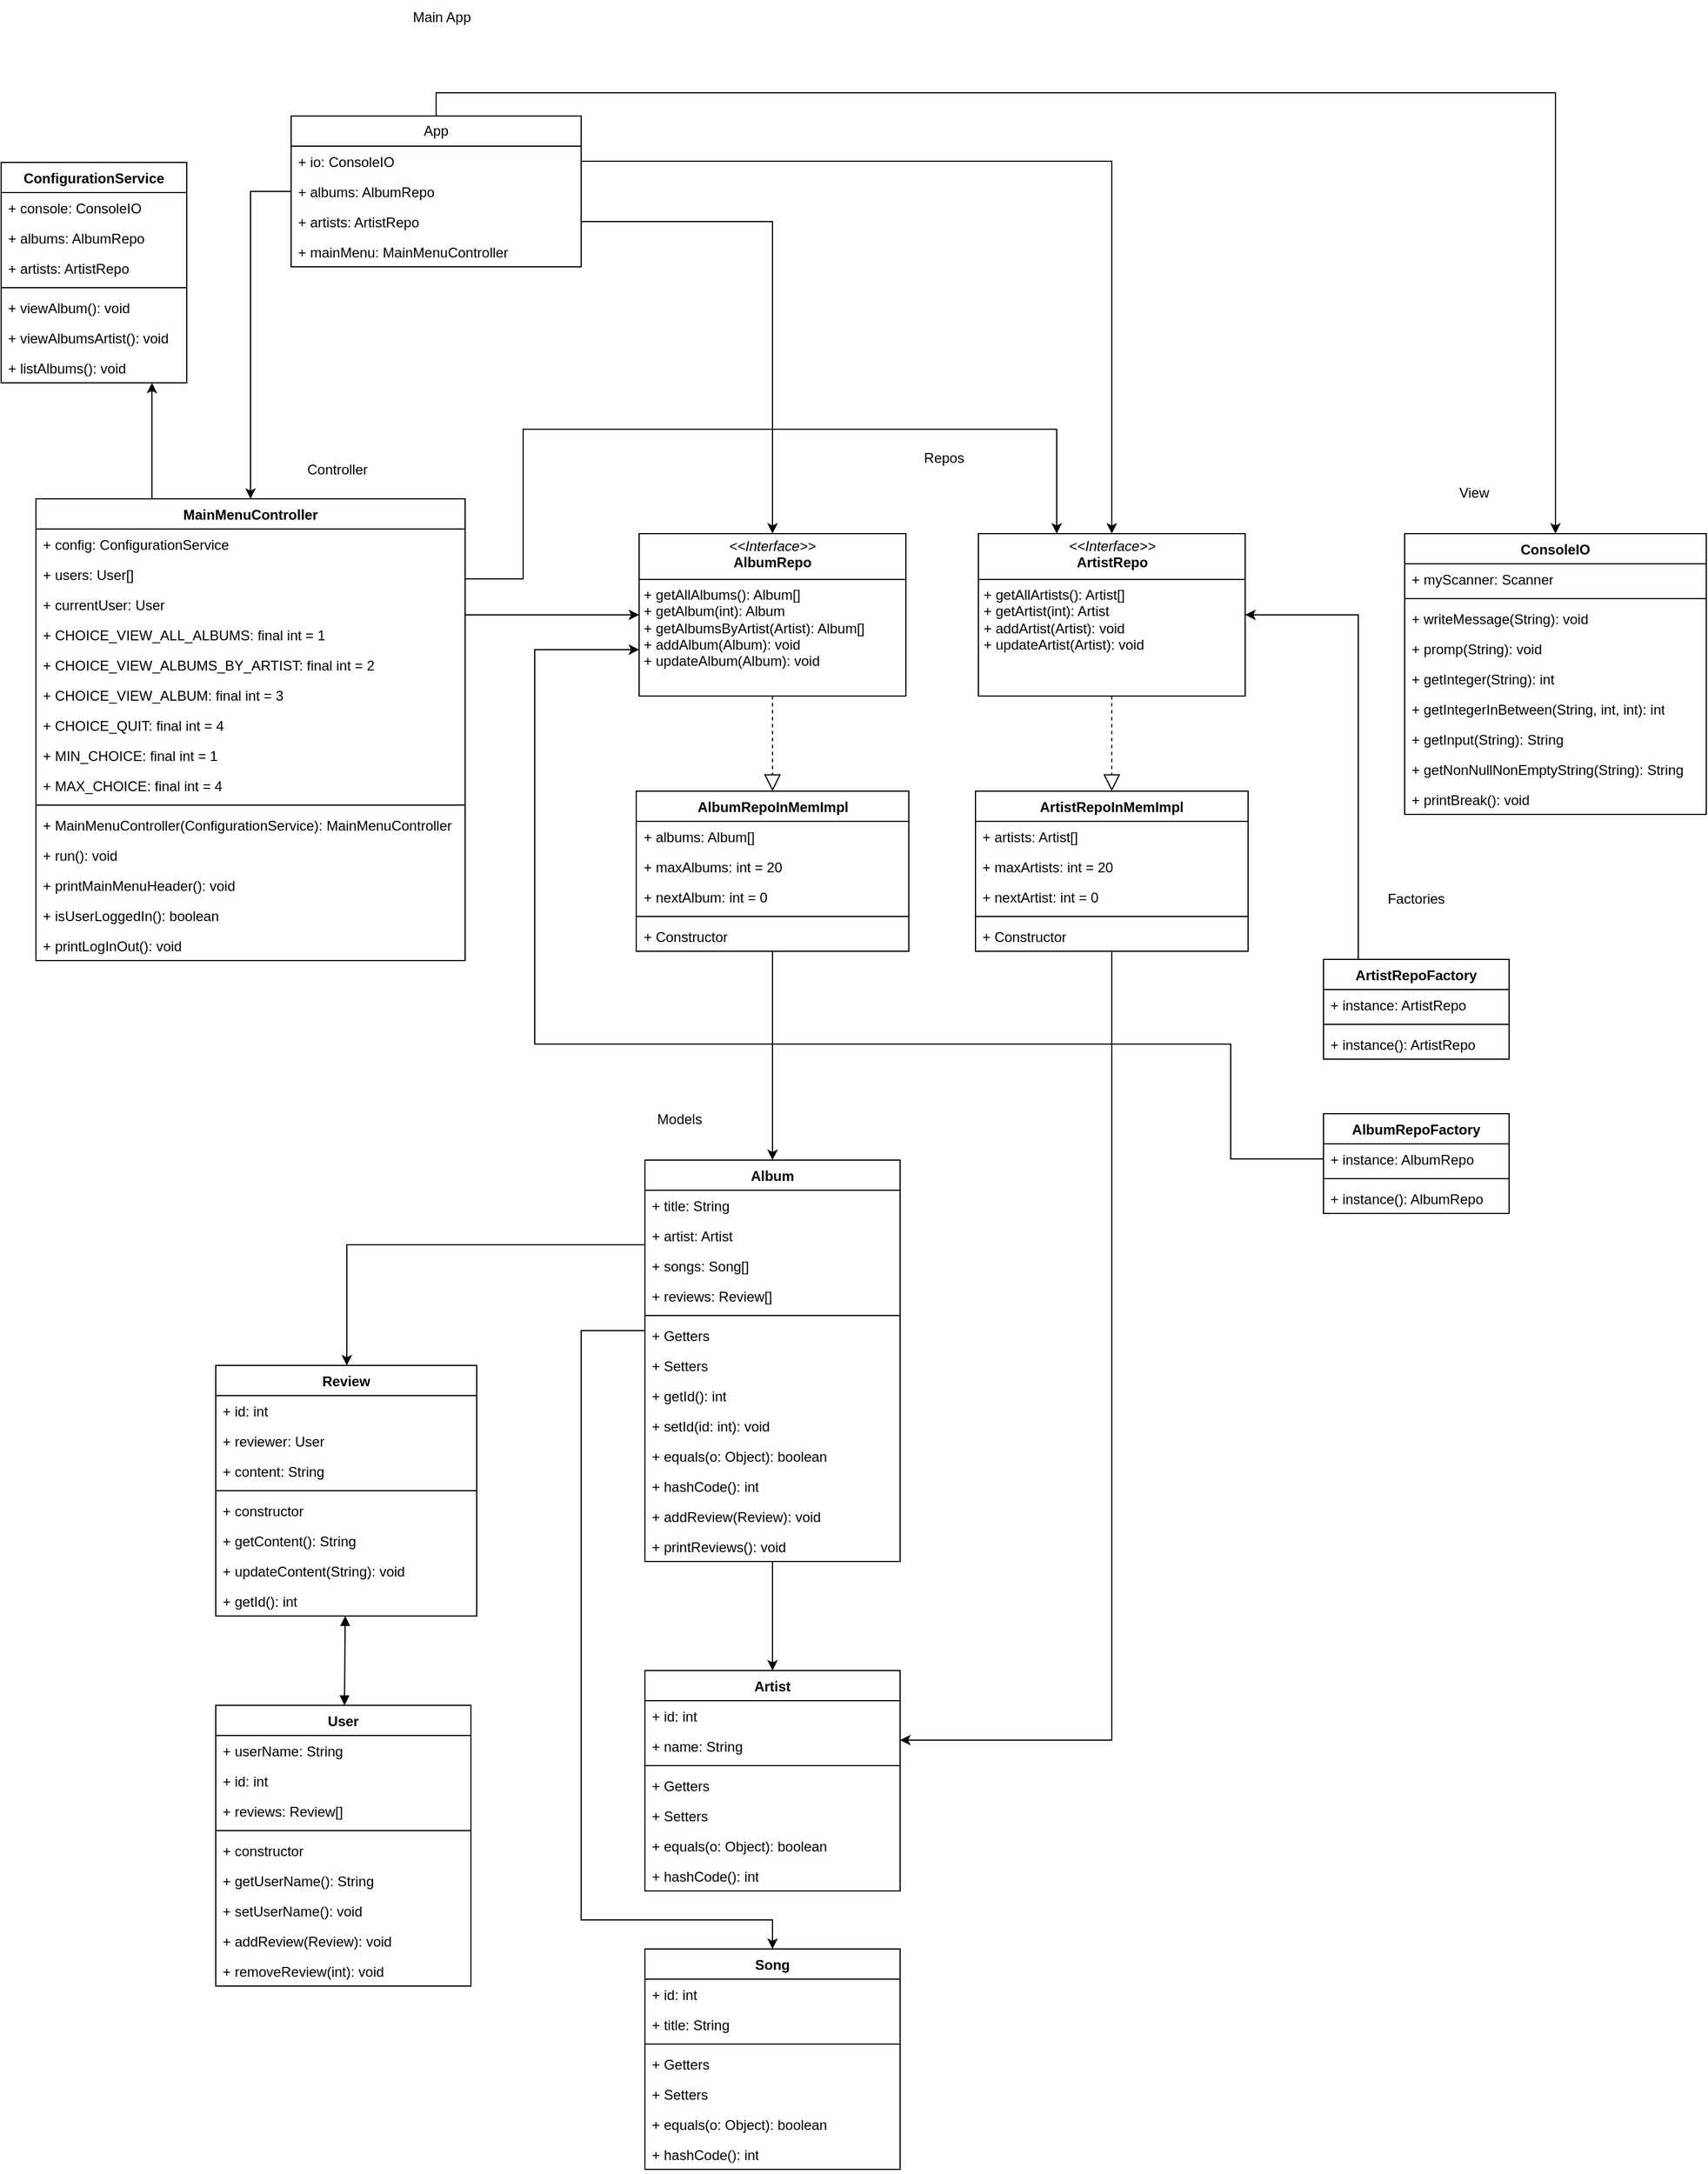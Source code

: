<mxfile version="28.1.2">
  <diagram name="Page-1" id="iosulZZ-ywHt7Q1ze-jP">
    <mxGraphModel dx="4051" dy="3369" grid="1" gridSize="10" guides="1" tooltips="1" connect="1" arrows="1" fold="1" page="1" pageScale="1" pageWidth="850" pageHeight="1100" math="0" shadow="0">
      <root>
        <mxCell id="0" />
        <mxCell id="1" parent="0" />
        <mxCell id="SqmiEVY-aDLF62jE_IPi-8" value="App" style="swimlane;fontStyle=0;childLayout=stackLayout;horizontal=1;startSize=26;fillColor=none;horizontalStack=0;resizeParent=1;resizeParentMax=0;resizeLast=0;collapsible=1;marginBottom=0;whiteSpace=wrap;html=1;" vertex="1" parent="1">
          <mxGeometry x="280" y="-890" width="250" height="130" as="geometry" />
        </mxCell>
        <mxCell id="SqmiEVY-aDLF62jE_IPi-2" value="+ io: ConsoleIO" style="text;strokeColor=none;fillColor=none;align=left;verticalAlign=top;spacingLeft=4;spacingRight=4;overflow=hidden;rotatable=0;points=[[0,0.5],[1,0.5]];portConstraint=eastwest;whiteSpace=wrap;html=1;" vertex="1" parent="SqmiEVY-aDLF62jE_IPi-8">
          <mxGeometry y="26" width="250" height="26" as="geometry" />
        </mxCell>
        <mxCell id="SqmiEVY-aDLF62jE_IPi-6" value="+ albums: AlbumRepo" style="text;strokeColor=none;fillColor=none;align=left;verticalAlign=top;spacingLeft=4;spacingRight=4;overflow=hidden;rotatable=0;points=[[0,0.5],[1,0.5]];portConstraint=eastwest;whiteSpace=wrap;html=1;" vertex="1" parent="SqmiEVY-aDLF62jE_IPi-8">
          <mxGeometry y="52" width="250" height="26" as="geometry" />
        </mxCell>
        <mxCell id="SqmiEVY-aDLF62jE_IPi-5" value="+ artists: ArtistRepo" style="text;strokeColor=none;fillColor=none;align=left;verticalAlign=top;spacingLeft=4;spacingRight=4;overflow=hidden;rotatable=0;points=[[0,0.5],[1,0.5]];portConstraint=eastwest;whiteSpace=wrap;html=1;" vertex="1" parent="SqmiEVY-aDLF62jE_IPi-8">
          <mxGeometry y="78" width="250" height="26" as="geometry" />
        </mxCell>
        <mxCell id="SqmiEVY-aDLF62jE_IPi-7" value="+ mainMenu: MainMenuController" style="text;strokeColor=none;fillColor=none;align=left;verticalAlign=top;spacingLeft=4;spacingRight=4;overflow=hidden;rotatable=0;points=[[0,0.5],[1,0.5]];portConstraint=eastwest;whiteSpace=wrap;html=1;" vertex="1" parent="SqmiEVY-aDLF62jE_IPi-8">
          <mxGeometry y="104" width="250" height="26" as="geometry" />
        </mxCell>
        <mxCell id="SqmiEVY-aDLF62jE_IPi-12" value="MainMenuController" style="swimlane;fontStyle=1;align=center;verticalAlign=top;childLayout=stackLayout;horizontal=1;startSize=26;horizontalStack=0;resizeParent=1;resizeParentMax=0;resizeLast=0;collapsible=1;marginBottom=0;whiteSpace=wrap;html=1;" vertex="1" parent="1">
          <mxGeometry x="60" y="-560" width="370" height="398" as="geometry" />
        </mxCell>
        <mxCell id="SqmiEVY-aDLF62jE_IPi-13" value="+ config: ConfigurationService" style="text;strokeColor=none;fillColor=none;align=left;verticalAlign=top;spacingLeft=4;spacingRight=4;overflow=hidden;rotatable=0;points=[[0,0.5],[1,0.5]];portConstraint=eastwest;whiteSpace=wrap;html=1;" vertex="1" parent="SqmiEVY-aDLF62jE_IPi-12">
          <mxGeometry y="26" width="370" height="26" as="geometry" />
        </mxCell>
        <mxCell id="SqmiEVY-aDLF62jE_IPi-158" value="+ users: User[]" style="text;strokeColor=none;fillColor=none;align=left;verticalAlign=top;spacingLeft=4;spacingRight=4;overflow=hidden;rotatable=0;points=[[0,0.5],[1,0.5]];portConstraint=eastwest;whiteSpace=wrap;html=1;" vertex="1" parent="SqmiEVY-aDLF62jE_IPi-12">
          <mxGeometry y="52" width="370" height="26" as="geometry" />
        </mxCell>
        <mxCell id="SqmiEVY-aDLF62jE_IPi-159" value="+ currentUser: User" style="text;strokeColor=none;fillColor=none;align=left;verticalAlign=top;spacingLeft=4;spacingRight=4;overflow=hidden;rotatable=0;points=[[0,0.5],[1,0.5]];portConstraint=eastwest;whiteSpace=wrap;html=1;" vertex="1" parent="SqmiEVY-aDLF62jE_IPi-12">
          <mxGeometry y="78" width="370" height="26" as="geometry" />
        </mxCell>
        <mxCell id="SqmiEVY-aDLF62jE_IPi-23" value="+ CHOICE_VIEW_ALL_ALBUMS: final int = 1" style="text;strokeColor=none;fillColor=none;align=left;verticalAlign=top;spacingLeft=4;spacingRight=4;overflow=hidden;rotatable=0;points=[[0,0.5],[1,0.5]];portConstraint=eastwest;whiteSpace=wrap;html=1;" vertex="1" parent="SqmiEVY-aDLF62jE_IPi-12">
          <mxGeometry y="104" width="370" height="26" as="geometry" />
        </mxCell>
        <mxCell id="SqmiEVY-aDLF62jE_IPi-19" value="+ CHOICE_VIEW_ALBUMS_BY_ARTIST: final int = 2" style="text;strokeColor=none;fillColor=none;align=left;verticalAlign=top;spacingLeft=4;spacingRight=4;overflow=hidden;rotatable=0;points=[[0,0.5],[1,0.5]];portConstraint=eastwest;whiteSpace=wrap;html=1;" vertex="1" parent="SqmiEVY-aDLF62jE_IPi-12">
          <mxGeometry y="130" width="370" height="26" as="geometry" />
        </mxCell>
        <mxCell id="SqmiEVY-aDLF62jE_IPi-18" value="+ CHOICE_VIEW_ALBUM: final int = 3" style="text;strokeColor=none;fillColor=none;align=left;verticalAlign=top;spacingLeft=4;spacingRight=4;overflow=hidden;rotatable=0;points=[[0,0.5],[1,0.5]];portConstraint=eastwest;whiteSpace=wrap;html=1;" vertex="1" parent="SqmiEVY-aDLF62jE_IPi-12">
          <mxGeometry y="156" width="370" height="26" as="geometry" />
        </mxCell>
        <mxCell id="SqmiEVY-aDLF62jE_IPi-20" value="+ CHOICE_QUIT: final int = 4" style="text;strokeColor=none;fillColor=none;align=left;verticalAlign=top;spacingLeft=4;spacingRight=4;overflow=hidden;rotatable=0;points=[[0,0.5],[1,0.5]];portConstraint=eastwest;whiteSpace=wrap;html=1;" vertex="1" parent="SqmiEVY-aDLF62jE_IPi-12">
          <mxGeometry y="182" width="370" height="26" as="geometry" />
        </mxCell>
        <mxCell id="SqmiEVY-aDLF62jE_IPi-21" value="+ MIN_CHOICE: final int = 1" style="text;strokeColor=none;fillColor=none;align=left;verticalAlign=top;spacingLeft=4;spacingRight=4;overflow=hidden;rotatable=0;points=[[0,0.5],[1,0.5]];portConstraint=eastwest;whiteSpace=wrap;html=1;" vertex="1" parent="SqmiEVY-aDLF62jE_IPi-12">
          <mxGeometry y="208" width="370" height="26" as="geometry" />
        </mxCell>
        <mxCell id="SqmiEVY-aDLF62jE_IPi-22" value="+ MAX_CHOICE: final int = 4" style="text;strokeColor=none;fillColor=none;align=left;verticalAlign=top;spacingLeft=4;spacingRight=4;overflow=hidden;rotatable=0;points=[[0,0.5],[1,0.5]];portConstraint=eastwest;whiteSpace=wrap;html=1;" vertex="1" parent="SqmiEVY-aDLF62jE_IPi-12">
          <mxGeometry y="234" width="370" height="26" as="geometry" />
        </mxCell>
        <mxCell id="SqmiEVY-aDLF62jE_IPi-14" value="" style="line;strokeWidth=1;fillColor=none;align=left;verticalAlign=middle;spacingTop=-1;spacingLeft=3;spacingRight=3;rotatable=0;labelPosition=right;points=[];portConstraint=eastwest;strokeColor=inherit;" vertex="1" parent="SqmiEVY-aDLF62jE_IPi-12">
          <mxGeometry y="260" width="370" height="8" as="geometry" />
        </mxCell>
        <mxCell id="SqmiEVY-aDLF62jE_IPi-15" value="+ MainMenuController(ConfigurationService): MainMenuController" style="text;strokeColor=none;fillColor=none;align=left;verticalAlign=top;spacingLeft=4;spacingRight=4;overflow=hidden;rotatable=0;points=[[0,0.5],[1,0.5]];portConstraint=eastwest;whiteSpace=wrap;html=1;" vertex="1" parent="SqmiEVY-aDLF62jE_IPi-12">
          <mxGeometry y="268" width="370" height="26" as="geometry" />
        </mxCell>
        <mxCell id="SqmiEVY-aDLF62jE_IPi-26" value="+ run(): void" style="text;strokeColor=none;fillColor=none;align=left;verticalAlign=top;spacingLeft=4;spacingRight=4;overflow=hidden;rotatable=0;points=[[0,0.5],[1,0.5]];portConstraint=eastwest;whiteSpace=wrap;html=1;" vertex="1" parent="SqmiEVY-aDLF62jE_IPi-12">
          <mxGeometry y="294" width="370" height="26" as="geometry" />
        </mxCell>
        <mxCell id="SqmiEVY-aDLF62jE_IPi-31" value="+ printMainMenuHeader(): void" style="text;strokeColor=none;fillColor=none;align=left;verticalAlign=top;spacingLeft=4;spacingRight=4;overflow=hidden;rotatable=0;points=[[0,0.5],[1,0.5]];portConstraint=eastwest;whiteSpace=wrap;html=1;" vertex="1" parent="SqmiEVY-aDLF62jE_IPi-12">
          <mxGeometry y="320" width="370" height="26" as="geometry" />
        </mxCell>
        <mxCell id="SqmiEVY-aDLF62jE_IPi-160" value="+ isUserLoggedIn(): boolean" style="text;strokeColor=none;fillColor=none;align=left;verticalAlign=top;spacingLeft=4;spacingRight=4;overflow=hidden;rotatable=0;points=[[0,0.5],[1,0.5]];portConstraint=eastwest;whiteSpace=wrap;html=1;" vertex="1" parent="SqmiEVY-aDLF62jE_IPi-12">
          <mxGeometry y="346" width="370" height="26" as="geometry" />
        </mxCell>
        <mxCell id="SqmiEVY-aDLF62jE_IPi-161" value="+ printLogInOut(): void" style="text;strokeColor=none;fillColor=none;align=left;verticalAlign=top;spacingLeft=4;spacingRight=4;overflow=hidden;rotatable=0;points=[[0,0.5],[1,0.5]];portConstraint=eastwest;whiteSpace=wrap;html=1;" vertex="1" parent="SqmiEVY-aDLF62jE_IPi-12">
          <mxGeometry y="372" width="370" height="26" as="geometry" />
        </mxCell>
        <mxCell id="SqmiEVY-aDLF62jE_IPi-32" value="Main App" style="text;html=1;align=center;verticalAlign=middle;whiteSpace=wrap;rounded=0;" vertex="1" parent="1">
          <mxGeometry x="380" y="-990" width="60" height="30" as="geometry" />
        </mxCell>
        <mxCell id="SqmiEVY-aDLF62jE_IPi-33" value="Controller" style="text;html=1;align=center;verticalAlign=middle;whiteSpace=wrap;rounded=0;" vertex="1" parent="1">
          <mxGeometry x="290" y="-600" width="60" height="30" as="geometry" />
        </mxCell>
        <mxCell id="SqmiEVY-aDLF62jE_IPi-78" style="edgeStyle=orthogonalEdgeStyle;rounded=0;orthogonalLoop=1;jettySize=auto;html=1;" edge="1" parent="1" source="SqmiEVY-aDLF62jE_IPi-34" target="SqmiEVY-aDLF62jE_IPi-51">
          <mxGeometry relative="1" as="geometry" />
        </mxCell>
        <mxCell id="SqmiEVY-aDLF62jE_IPi-164" style="edgeStyle=orthogonalEdgeStyle;rounded=0;orthogonalLoop=1;jettySize=auto;html=1;exitX=0;exitY=0.25;exitDx=0;exitDy=0;" edge="1" parent="1" source="SqmiEVY-aDLF62jE_IPi-34" target="SqmiEVY-aDLF62jE_IPi-144">
          <mxGeometry relative="1" as="geometry">
            <Array as="points">
              <mxPoint x="328" y="83" />
            </Array>
          </mxGeometry>
        </mxCell>
        <mxCell id="SqmiEVY-aDLF62jE_IPi-165" style="edgeStyle=orthogonalEdgeStyle;rounded=0;orthogonalLoop=1;jettySize=auto;html=1;exitX=0;exitY=0.5;exitDx=0;exitDy=0;" edge="1" parent="1" source="SqmiEVY-aDLF62jE_IPi-34" target="SqmiEVY-aDLF62jE_IPi-66">
          <mxGeometry relative="1" as="geometry">
            <Array as="points">
              <mxPoint x="585" y="157" />
              <mxPoint x="530" y="157" />
              <mxPoint x="530" y="665" />
              <mxPoint x="695" y="665" />
            </Array>
          </mxGeometry>
        </mxCell>
        <mxCell id="SqmiEVY-aDLF62jE_IPi-34" value="Album" style="swimlane;fontStyle=1;align=center;verticalAlign=top;childLayout=stackLayout;horizontal=1;startSize=26;horizontalStack=0;resizeParent=1;resizeParentMax=0;resizeLast=0;collapsible=1;marginBottom=0;whiteSpace=wrap;html=1;" vertex="1" parent="1">
          <mxGeometry x="585" y="10" width="220" height="346" as="geometry" />
        </mxCell>
        <mxCell id="SqmiEVY-aDLF62jE_IPi-35" value="+ title: String" style="text;strokeColor=none;fillColor=none;align=left;verticalAlign=top;spacingLeft=4;spacingRight=4;overflow=hidden;rotatable=0;points=[[0,0.5],[1,0.5]];portConstraint=eastwest;whiteSpace=wrap;html=1;" vertex="1" parent="SqmiEVY-aDLF62jE_IPi-34">
          <mxGeometry y="26" width="220" height="26" as="geometry" />
        </mxCell>
        <mxCell id="SqmiEVY-aDLF62jE_IPi-38" value="+ artist: Artist" style="text;strokeColor=none;fillColor=none;align=left;verticalAlign=top;spacingLeft=4;spacingRight=4;overflow=hidden;rotatable=0;points=[[0,0.5],[1,0.5]];portConstraint=eastwest;whiteSpace=wrap;html=1;" vertex="1" parent="SqmiEVY-aDLF62jE_IPi-34">
          <mxGeometry y="52" width="220" height="26" as="geometry" />
        </mxCell>
        <mxCell id="SqmiEVY-aDLF62jE_IPi-39" value="+ songs: Song[]" style="text;strokeColor=none;fillColor=none;align=left;verticalAlign=top;spacingLeft=4;spacingRight=4;overflow=hidden;rotatable=0;points=[[0,0.5],[1,0.5]];portConstraint=eastwest;whiteSpace=wrap;html=1;" vertex="1" parent="SqmiEVY-aDLF62jE_IPi-34">
          <mxGeometry y="78" width="220" height="26" as="geometry" />
        </mxCell>
        <mxCell id="SqmiEVY-aDLF62jE_IPi-162" value="+ reviews: Review[]" style="text;strokeColor=none;fillColor=none;align=left;verticalAlign=top;spacingLeft=4;spacingRight=4;overflow=hidden;rotatable=0;points=[[0,0.5],[1,0.5]];portConstraint=eastwest;whiteSpace=wrap;html=1;" vertex="1" parent="SqmiEVY-aDLF62jE_IPi-34">
          <mxGeometry y="104" width="220" height="26" as="geometry" />
        </mxCell>
        <mxCell id="SqmiEVY-aDLF62jE_IPi-36" value="" style="line;strokeWidth=1;fillColor=none;align=left;verticalAlign=middle;spacingTop=-1;spacingLeft=3;spacingRight=3;rotatable=0;labelPosition=right;points=[];portConstraint=eastwest;strokeColor=inherit;" vertex="1" parent="SqmiEVY-aDLF62jE_IPi-34">
          <mxGeometry y="130" width="220" height="8" as="geometry" />
        </mxCell>
        <mxCell id="SqmiEVY-aDLF62jE_IPi-49" value="+ Getters" style="text;strokeColor=none;fillColor=none;align=left;verticalAlign=top;spacingLeft=4;spacingRight=4;overflow=hidden;rotatable=0;points=[[0,0.5],[1,0.5]];portConstraint=eastwest;whiteSpace=wrap;html=1;" vertex="1" parent="SqmiEVY-aDLF62jE_IPi-34">
          <mxGeometry y="138" width="220" height="26" as="geometry" />
        </mxCell>
        <mxCell id="SqmiEVY-aDLF62jE_IPi-50" value="+ Setters" style="text;strokeColor=none;fillColor=none;align=left;verticalAlign=top;spacingLeft=4;spacingRight=4;overflow=hidden;rotatable=0;points=[[0,0.5],[1,0.5]];portConstraint=eastwest;whiteSpace=wrap;html=1;" vertex="1" parent="SqmiEVY-aDLF62jE_IPi-34">
          <mxGeometry y="164" width="220" height="26" as="geometry" />
        </mxCell>
        <mxCell id="SqmiEVY-aDLF62jE_IPi-48" value="+ getId(): int" style="text;strokeColor=none;fillColor=none;align=left;verticalAlign=top;spacingLeft=4;spacingRight=4;overflow=hidden;rotatable=0;points=[[0,0.5],[1,0.5]];portConstraint=eastwest;whiteSpace=wrap;html=1;" vertex="1" parent="SqmiEVY-aDLF62jE_IPi-34">
          <mxGeometry y="190" width="220" height="26" as="geometry" />
        </mxCell>
        <mxCell id="SqmiEVY-aDLF62jE_IPi-45" value="+ setId(id: int): void" style="text;strokeColor=none;fillColor=none;align=left;verticalAlign=top;spacingLeft=4;spacingRight=4;overflow=hidden;rotatable=0;points=[[0,0.5],[1,0.5]];portConstraint=eastwest;whiteSpace=wrap;html=1;" vertex="1" parent="SqmiEVY-aDLF62jE_IPi-34">
          <mxGeometry y="216" width="220" height="26" as="geometry" />
        </mxCell>
        <mxCell id="SqmiEVY-aDLF62jE_IPi-47" value="+ equals(o: Object): boolean" style="text;strokeColor=none;fillColor=none;align=left;verticalAlign=top;spacingLeft=4;spacingRight=4;overflow=hidden;rotatable=0;points=[[0,0.5],[1,0.5]];portConstraint=eastwest;whiteSpace=wrap;html=1;" vertex="1" parent="SqmiEVY-aDLF62jE_IPi-34">
          <mxGeometry y="242" width="220" height="26" as="geometry" />
        </mxCell>
        <mxCell id="SqmiEVY-aDLF62jE_IPi-37" value="+ hashCode(): int" style="text;strokeColor=none;fillColor=none;align=left;verticalAlign=top;spacingLeft=4;spacingRight=4;overflow=hidden;rotatable=0;points=[[0,0.5],[1,0.5]];portConstraint=eastwest;whiteSpace=wrap;html=1;" vertex="1" parent="SqmiEVY-aDLF62jE_IPi-34">
          <mxGeometry y="268" width="220" height="26" as="geometry" />
        </mxCell>
        <mxCell id="SqmiEVY-aDLF62jE_IPi-166" value="+ addReview(Review): void" style="text;strokeColor=none;fillColor=none;align=left;verticalAlign=top;spacingLeft=4;spacingRight=4;overflow=hidden;rotatable=0;points=[[0,0.5],[1,0.5]];portConstraint=eastwest;whiteSpace=wrap;html=1;" vertex="1" parent="SqmiEVY-aDLF62jE_IPi-34">
          <mxGeometry y="294" width="220" height="26" as="geometry" />
        </mxCell>
        <mxCell id="SqmiEVY-aDLF62jE_IPi-168" value="+ printReviews(): void" style="text;strokeColor=none;fillColor=none;align=left;verticalAlign=top;spacingLeft=4;spacingRight=4;overflow=hidden;rotatable=0;points=[[0,0.5],[1,0.5]];portConstraint=eastwest;whiteSpace=wrap;html=1;" vertex="1" parent="SqmiEVY-aDLF62jE_IPi-34">
          <mxGeometry y="320" width="220" height="26" as="geometry" />
        </mxCell>
        <mxCell id="SqmiEVY-aDLF62jE_IPi-51" value="Artist" style="swimlane;fontStyle=1;align=center;verticalAlign=top;childLayout=stackLayout;horizontal=1;startSize=26;horizontalStack=0;resizeParent=1;resizeParentMax=0;resizeLast=0;collapsible=1;marginBottom=0;whiteSpace=wrap;html=1;" vertex="1" parent="1">
          <mxGeometry x="585" y="450" width="220" height="190" as="geometry" />
        </mxCell>
        <mxCell id="SqmiEVY-aDLF62jE_IPi-52" value="+ id: int" style="text;strokeColor=none;fillColor=none;align=left;verticalAlign=top;spacingLeft=4;spacingRight=4;overflow=hidden;rotatable=0;points=[[0,0.5],[1,0.5]];portConstraint=eastwest;whiteSpace=wrap;html=1;" vertex="1" parent="SqmiEVY-aDLF62jE_IPi-51">
          <mxGeometry y="26" width="220" height="26" as="geometry" />
        </mxCell>
        <mxCell id="SqmiEVY-aDLF62jE_IPi-53" value="+ name: String" style="text;strokeColor=none;fillColor=none;align=left;verticalAlign=top;spacingLeft=4;spacingRight=4;overflow=hidden;rotatable=0;points=[[0,0.5],[1,0.5]];portConstraint=eastwest;whiteSpace=wrap;html=1;" vertex="1" parent="SqmiEVY-aDLF62jE_IPi-51">
          <mxGeometry y="52" width="220" height="26" as="geometry" />
        </mxCell>
        <mxCell id="SqmiEVY-aDLF62jE_IPi-55" value="" style="line;strokeWidth=1;fillColor=none;align=left;verticalAlign=middle;spacingTop=-1;spacingLeft=3;spacingRight=3;rotatable=0;labelPosition=right;points=[];portConstraint=eastwest;strokeColor=inherit;" vertex="1" parent="SqmiEVY-aDLF62jE_IPi-51">
          <mxGeometry y="78" width="220" height="8" as="geometry" />
        </mxCell>
        <mxCell id="SqmiEVY-aDLF62jE_IPi-56" value="+ Getters" style="text;strokeColor=none;fillColor=none;align=left;verticalAlign=top;spacingLeft=4;spacingRight=4;overflow=hidden;rotatable=0;points=[[0,0.5],[1,0.5]];portConstraint=eastwest;whiteSpace=wrap;html=1;" vertex="1" parent="SqmiEVY-aDLF62jE_IPi-51">
          <mxGeometry y="86" width="220" height="26" as="geometry" />
        </mxCell>
        <mxCell id="SqmiEVY-aDLF62jE_IPi-57" value="+ Setters" style="text;strokeColor=none;fillColor=none;align=left;verticalAlign=top;spacingLeft=4;spacingRight=4;overflow=hidden;rotatable=0;points=[[0,0.5],[1,0.5]];portConstraint=eastwest;whiteSpace=wrap;html=1;" vertex="1" parent="SqmiEVY-aDLF62jE_IPi-51">
          <mxGeometry y="112" width="220" height="26" as="geometry" />
        </mxCell>
        <mxCell id="SqmiEVY-aDLF62jE_IPi-60" value="+ equals(o: Object): boolean" style="text;strokeColor=none;fillColor=none;align=left;verticalAlign=top;spacingLeft=4;spacingRight=4;overflow=hidden;rotatable=0;points=[[0,0.5],[1,0.5]];portConstraint=eastwest;whiteSpace=wrap;html=1;" vertex="1" parent="SqmiEVY-aDLF62jE_IPi-51">
          <mxGeometry y="138" width="220" height="26" as="geometry" />
        </mxCell>
        <mxCell id="SqmiEVY-aDLF62jE_IPi-61" value="+ hashCode(): int" style="text;strokeColor=none;fillColor=none;align=left;verticalAlign=top;spacingLeft=4;spacingRight=4;overflow=hidden;rotatable=0;points=[[0,0.5],[1,0.5]];portConstraint=eastwest;whiteSpace=wrap;html=1;" vertex="1" parent="SqmiEVY-aDLF62jE_IPi-51">
          <mxGeometry y="164" width="220" height="26" as="geometry" />
        </mxCell>
        <mxCell id="SqmiEVY-aDLF62jE_IPi-66" value="Song" style="swimlane;fontStyle=1;align=center;verticalAlign=top;childLayout=stackLayout;horizontal=1;startSize=26;horizontalStack=0;resizeParent=1;resizeParentMax=0;resizeLast=0;collapsible=1;marginBottom=0;whiteSpace=wrap;html=1;" vertex="1" parent="1">
          <mxGeometry x="585" y="690" width="220" height="190" as="geometry" />
        </mxCell>
        <mxCell id="SqmiEVY-aDLF62jE_IPi-67" value="+ id: int" style="text;strokeColor=none;fillColor=none;align=left;verticalAlign=top;spacingLeft=4;spacingRight=4;overflow=hidden;rotatable=0;points=[[0,0.5],[1,0.5]];portConstraint=eastwest;whiteSpace=wrap;html=1;" vertex="1" parent="SqmiEVY-aDLF62jE_IPi-66">
          <mxGeometry y="26" width="220" height="26" as="geometry" />
        </mxCell>
        <mxCell id="SqmiEVY-aDLF62jE_IPi-68" value="+ title: String" style="text;strokeColor=none;fillColor=none;align=left;verticalAlign=top;spacingLeft=4;spacingRight=4;overflow=hidden;rotatable=0;points=[[0,0.5],[1,0.5]];portConstraint=eastwest;whiteSpace=wrap;html=1;" vertex="1" parent="SqmiEVY-aDLF62jE_IPi-66">
          <mxGeometry y="52" width="220" height="26" as="geometry" />
        </mxCell>
        <mxCell id="SqmiEVY-aDLF62jE_IPi-69" value="" style="line;strokeWidth=1;fillColor=none;align=left;verticalAlign=middle;spacingTop=-1;spacingLeft=3;spacingRight=3;rotatable=0;labelPosition=right;points=[];portConstraint=eastwest;strokeColor=inherit;" vertex="1" parent="SqmiEVY-aDLF62jE_IPi-66">
          <mxGeometry y="78" width="220" height="8" as="geometry" />
        </mxCell>
        <mxCell id="SqmiEVY-aDLF62jE_IPi-70" value="+ Getters" style="text;strokeColor=none;fillColor=none;align=left;verticalAlign=top;spacingLeft=4;spacingRight=4;overflow=hidden;rotatable=0;points=[[0,0.5],[1,0.5]];portConstraint=eastwest;whiteSpace=wrap;html=1;" vertex="1" parent="SqmiEVY-aDLF62jE_IPi-66">
          <mxGeometry y="86" width="220" height="26" as="geometry" />
        </mxCell>
        <mxCell id="SqmiEVY-aDLF62jE_IPi-71" value="+ Setters" style="text;strokeColor=none;fillColor=none;align=left;verticalAlign=top;spacingLeft=4;spacingRight=4;overflow=hidden;rotatable=0;points=[[0,0.5],[1,0.5]];portConstraint=eastwest;whiteSpace=wrap;html=1;" vertex="1" parent="SqmiEVY-aDLF62jE_IPi-66">
          <mxGeometry y="112" width="220" height="26" as="geometry" />
        </mxCell>
        <mxCell id="SqmiEVY-aDLF62jE_IPi-72" value="+ equals(o: Object): boolean" style="text;strokeColor=none;fillColor=none;align=left;verticalAlign=top;spacingLeft=4;spacingRight=4;overflow=hidden;rotatable=0;points=[[0,0.5],[1,0.5]];portConstraint=eastwest;whiteSpace=wrap;html=1;" vertex="1" parent="SqmiEVY-aDLF62jE_IPi-66">
          <mxGeometry y="138" width="220" height="26" as="geometry" />
        </mxCell>
        <mxCell id="SqmiEVY-aDLF62jE_IPi-73" value="+ hashCode(): int" style="text;strokeColor=none;fillColor=none;align=left;verticalAlign=top;spacingLeft=4;spacingRight=4;overflow=hidden;rotatable=0;points=[[0,0.5],[1,0.5]];portConstraint=eastwest;whiteSpace=wrap;html=1;" vertex="1" parent="SqmiEVY-aDLF62jE_IPi-66">
          <mxGeometry y="164" width="220" height="26" as="geometry" />
        </mxCell>
        <mxCell id="SqmiEVY-aDLF62jE_IPi-74" value="Factories" style="text;html=1;align=center;verticalAlign=middle;whiteSpace=wrap;rounded=0;" vertex="1" parent="1">
          <mxGeometry x="1220" y="-230" width="60" height="30" as="geometry" />
        </mxCell>
        <mxCell id="SqmiEVY-aDLF62jE_IPi-81" value="AlbumRepoFactory" style="swimlane;fontStyle=1;align=center;verticalAlign=top;childLayout=stackLayout;horizontal=1;startSize=26;horizontalStack=0;resizeParent=1;resizeParentMax=0;resizeLast=0;collapsible=1;marginBottom=0;whiteSpace=wrap;html=1;" vertex="1" parent="1">
          <mxGeometry x="1170" y="-30" width="160" height="86" as="geometry" />
        </mxCell>
        <mxCell id="SqmiEVY-aDLF62jE_IPi-82" value="+ instance: AlbumRepo" style="text;strokeColor=none;fillColor=none;align=left;verticalAlign=top;spacingLeft=4;spacingRight=4;overflow=hidden;rotatable=0;points=[[0,0.5],[1,0.5]];portConstraint=eastwest;whiteSpace=wrap;html=1;" vertex="1" parent="SqmiEVY-aDLF62jE_IPi-81">
          <mxGeometry y="26" width="160" height="26" as="geometry" />
        </mxCell>
        <mxCell id="SqmiEVY-aDLF62jE_IPi-83" value="" style="line;strokeWidth=1;fillColor=none;align=left;verticalAlign=middle;spacingTop=-1;spacingLeft=3;spacingRight=3;rotatable=0;labelPosition=right;points=[];portConstraint=eastwest;strokeColor=inherit;" vertex="1" parent="SqmiEVY-aDLF62jE_IPi-81">
          <mxGeometry y="52" width="160" height="8" as="geometry" />
        </mxCell>
        <mxCell id="SqmiEVY-aDLF62jE_IPi-84" value="+ instance(): AlbumRepo" style="text;strokeColor=none;fillColor=none;align=left;verticalAlign=top;spacingLeft=4;spacingRight=4;overflow=hidden;rotatable=0;points=[[0,0.5],[1,0.5]];portConstraint=eastwest;whiteSpace=wrap;html=1;" vertex="1" parent="SqmiEVY-aDLF62jE_IPi-81">
          <mxGeometry y="60" width="160" height="26" as="geometry" />
        </mxCell>
        <mxCell id="SqmiEVY-aDLF62jE_IPi-137" style="edgeStyle=orthogonalEdgeStyle;rounded=0;orthogonalLoop=1;jettySize=auto;html=1;exitX=0.5;exitY=0;exitDx=0;exitDy=0;" edge="1" parent="1" source="SqmiEVY-aDLF62jE_IPi-85" target="SqmiEVY-aDLF62jE_IPi-103">
          <mxGeometry relative="1" as="geometry">
            <Array as="points">
              <mxPoint x="1200" y="-163" />
              <mxPoint x="1200" y="-460" />
            </Array>
          </mxGeometry>
        </mxCell>
        <mxCell id="SqmiEVY-aDLF62jE_IPi-85" value="ArtistRepoFactory" style="swimlane;fontStyle=1;align=center;verticalAlign=top;childLayout=stackLayout;horizontal=1;startSize=26;horizontalStack=0;resizeParent=1;resizeParentMax=0;resizeLast=0;collapsible=1;marginBottom=0;whiteSpace=wrap;html=1;" vertex="1" parent="1">
          <mxGeometry x="1170" y="-163" width="160" height="86" as="geometry" />
        </mxCell>
        <mxCell id="SqmiEVY-aDLF62jE_IPi-86" value="+ instance: ArtistRepo" style="text;strokeColor=none;fillColor=none;align=left;verticalAlign=top;spacingLeft=4;spacingRight=4;overflow=hidden;rotatable=0;points=[[0,0.5],[1,0.5]];portConstraint=eastwest;whiteSpace=wrap;html=1;" vertex="1" parent="SqmiEVY-aDLF62jE_IPi-85">
          <mxGeometry y="26" width="160" height="26" as="geometry" />
        </mxCell>
        <mxCell id="SqmiEVY-aDLF62jE_IPi-87" value="" style="line;strokeWidth=1;fillColor=none;align=left;verticalAlign=middle;spacingTop=-1;spacingLeft=3;spacingRight=3;rotatable=0;labelPosition=right;points=[];portConstraint=eastwest;strokeColor=inherit;" vertex="1" parent="SqmiEVY-aDLF62jE_IPi-85">
          <mxGeometry y="52" width="160" height="8" as="geometry" />
        </mxCell>
        <mxCell id="SqmiEVY-aDLF62jE_IPi-88" value="+ instance(): ArtistRepo" style="text;strokeColor=none;fillColor=none;align=left;verticalAlign=top;spacingLeft=4;spacingRight=4;overflow=hidden;rotatable=0;points=[[0,0.5],[1,0.5]];portConstraint=eastwest;whiteSpace=wrap;html=1;" vertex="1" parent="SqmiEVY-aDLF62jE_IPi-85">
          <mxGeometry y="60" width="160" height="26" as="geometry" />
        </mxCell>
        <mxCell id="SqmiEVY-aDLF62jE_IPi-89" value="Models" style="text;html=1;align=center;verticalAlign=middle;whiteSpace=wrap;rounded=0;" vertex="1" parent="1">
          <mxGeometry x="585" y="-40" width="60" height="30" as="geometry" />
        </mxCell>
        <mxCell id="SqmiEVY-aDLF62jE_IPi-90" value="&lt;p style=&quot;margin:0px;margin-top:4px;text-align:center;&quot;&gt;&lt;i&gt;&amp;lt;&amp;lt;Interface&amp;gt;&amp;gt;&lt;/i&gt;&lt;br&gt;&lt;b&gt;AlbumRepo&lt;/b&gt;&lt;/p&gt;&lt;hr size=&quot;1&quot; style=&quot;border-style:solid;&quot;&gt;&lt;p style=&quot;margin:0px;margin-left:4px;&quot;&gt;+ getAllAlbums(): Album[]&lt;/p&gt;&lt;p style=&quot;margin:0px;margin-left:4px;&quot;&gt;+ getAlbum(int): Album&lt;/p&gt;&lt;p style=&quot;margin:0px;margin-left:4px;&quot;&gt;+ getAlbumsByArtist(Artist): Album[]&lt;/p&gt;&lt;p style=&quot;margin:0px;margin-left:4px;&quot;&gt;+ addAlbum(Album): void&lt;/p&gt;&lt;p style=&quot;margin:0px;margin-left:4px;&quot;&gt;+ updateAlbum(Album): void&lt;/p&gt;" style="verticalAlign=top;align=left;overflow=fill;html=1;whiteSpace=wrap;" vertex="1" parent="1">
          <mxGeometry x="580" y="-530" width="230" height="140" as="geometry" />
        </mxCell>
        <mxCell id="SqmiEVY-aDLF62jE_IPi-128" style="edgeStyle=orthogonalEdgeStyle;rounded=0;orthogonalLoop=1;jettySize=auto;html=1;exitX=0.5;exitY=1;exitDx=0;exitDy=0;" edge="1" parent="1" source="SqmiEVY-aDLF62jE_IPi-91" target="SqmiEVY-aDLF62jE_IPi-34">
          <mxGeometry relative="1" as="geometry" />
        </mxCell>
        <mxCell id="SqmiEVY-aDLF62jE_IPi-91" value="AlbumRepoInMemImpl" style="swimlane;fontStyle=1;align=center;verticalAlign=top;childLayout=stackLayout;horizontal=1;startSize=26;horizontalStack=0;resizeParent=1;resizeParentMax=0;resizeLast=0;collapsible=1;marginBottom=0;whiteSpace=wrap;html=1;" vertex="1" parent="1">
          <mxGeometry x="577.5" y="-308" width="235" height="138" as="geometry" />
        </mxCell>
        <mxCell id="SqmiEVY-aDLF62jE_IPi-92" value="+ albums: Album[]" style="text;strokeColor=none;fillColor=none;align=left;verticalAlign=top;spacingLeft=4;spacingRight=4;overflow=hidden;rotatable=0;points=[[0,0.5],[1,0.5]];portConstraint=eastwest;whiteSpace=wrap;html=1;" vertex="1" parent="SqmiEVY-aDLF62jE_IPi-91">
          <mxGeometry y="26" width="235" height="26" as="geometry" />
        </mxCell>
        <mxCell id="SqmiEVY-aDLF62jE_IPi-95" value="+ maxAlbums: int = 20" style="text;strokeColor=none;fillColor=none;align=left;verticalAlign=top;spacingLeft=4;spacingRight=4;overflow=hidden;rotatable=0;points=[[0,0.5],[1,0.5]];portConstraint=eastwest;whiteSpace=wrap;html=1;" vertex="1" parent="SqmiEVY-aDLF62jE_IPi-91">
          <mxGeometry y="52" width="235" height="26" as="geometry" />
        </mxCell>
        <mxCell id="SqmiEVY-aDLF62jE_IPi-96" value="+ nextAlbum: int = 0" style="text;strokeColor=none;fillColor=none;align=left;verticalAlign=top;spacingLeft=4;spacingRight=4;overflow=hidden;rotatable=0;points=[[0,0.5],[1,0.5]];portConstraint=eastwest;whiteSpace=wrap;html=1;" vertex="1" parent="SqmiEVY-aDLF62jE_IPi-91">
          <mxGeometry y="78" width="235" height="26" as="geometry" />
        </mxCell>
        <mxCell id="SqmiEVY-aDLF62jE_IPi-93" value="" style="line;strokeWidth=1;fillColor=none;align=left;verticalAlign=middle;spacingTop=-1;spacingLeft=3;spacingRight=3;rotatable=0;labelPosition=right;points=[];portConstraint=eastwest;strokeColor=inherit;" vertex="1" parent="SqmiEVY-aDLF62jE_IPi-91">
          <mxGeometry y="104" width="235" height="8" as="geometry" />
        </mxCell>
        <mxCell id="SqmiEVY-aDLF62jE_IPi-101" value="+ Constructor" style="text;strokeColor=none;fillColor=none;align=left;verticalAlign=top;spacingLeft=4;spacingRight=4;overflow=hidden;rotatable=0;points=[[0,0.5],[1,0.5]];portConstraint=eastwest;whiteSpace=wrap;html=1;" vertex="1" parent="SqmiEVY-aDLF62jE_IPi-91">
          <mxGeometry y="112" width="235" height="26" as="geometry" />
        </mxCell>
        <mxCell id="SqmiEVY-aDLF62jE_IPi-102" value="" style="endArrow=block;dashed=1;endFill=0;endSize=12;html=1;rounded=0;exitX=0.5;exitY=1;exitDx=0;exitDy=0;entryX=0.5;entryY=0;entryDx=0;entryDy=0;" edge="1" parent="1" source="SqmiEVY-aDLF62jE_IPi-90" target="SqmiEVY-aDLF62jE_IPi-91">
          <mxGeometry width="160" relative="1" as="geometry">
            <mxPoint x="410" y="-290" as="sourcePoint" />
            <mxPoint x="570" y="-290" as="targetPoint" />
          </mxGeometry>
        </mxCell>
        <mxCell id="SqmiEVY-aDLF62jE_IPi-103" value="&lt;p style=&quot;margin:0px;margin-top:4px;text-align:center;&quot;&gt;&lt;i&gt;&amp;lt;&amp;lt;Interface&amp;gt;&amp;gt;&lt;/i&gt;&lt;br&gt;&lt;b&gt;ArtistRepo&lt;/b&gt;&lt;/p&gt;&lt;hr size=&quot;1&quot; style=&quot;border-style:solid;&quot;&gt;&lt;p style=&quot;margin:0px;margin-left:4px;&quot;&gt;+ getAllArtists(): Artist[]&lt;/p&gt;&lt;p style=&quot;margin:0px;margin-left:4px;&quot;&gt;+ getArtist(int): Artist&lt;/p&gt;&lt;p style=&quot;margin:0px;margin-left:4px;&quot;&gt;+ addArtist(Artist): void&lt;/p&gt;&lt;p style=&quot;margin:0px;margin-left:4px;&quot;&gt;+ updateArtist(Artist): void&lt;/p&gt;" style="verticalAlign=top;align=left;overflow=fill;html=1;whiteSpace=wrap;" vertex="1" parent="1">
          <mxGeometry x="872.5" y="-530" width="230" height="140" as="geometry" />
        </mxCell>
        <mxCell id="SqmiEVY-aDLF62jE_IPi-130" style="edgeStyle=orthogonalEdgeStyle;rounded=0;orthogonalLoop=1;jettySize=auto;html=1;exitX=0.5;exitY=1;exitDx=0;exitDy=0;" edge="1" parent="1" source="SqmiEVY-aDLF62jE_IPi-104" target="SqmiEVY-aDLF62jE_IPi-51">
          <mxGeometry relative="1" as="geometry">
            <Array as="points">
              <mxPoint x="988" y="510" />
            </Array>
          </mxGeometry>
        </mxCell>
        <mxCell id="SqmiEVY-aDLF62jE_IPi-104" value="ArtistRepoInMemImpl" style="swimlane;fontStyle=1;align=center;verticalAlign=top;childLayout=stackLayout;horizontal=1;startSize=26;horizontalStack=0;resizeParent=1;resizeParentMax=0;resizeLast=0;collapsible=1;marginBottom=0;whiteSpace=wrap;html=1;" vertex="1" parent="1">
          <mxGeometry x="870" y="-308" width="235" height="138" as="geometry" />
        </mxCell>
        <mxCell id="SqmiEVY-aDLF62jE_IPi-105" value="+ artists: Artist[]" style="text;strokeColor=none;fillColor=none;align=left;verticalAlign=top;spacingLeft=4;spacingRight=4;overflow=hidden;rotatable=0;points=[[0,0.5],[1,0.5]];portConstraint=eastwest;whiteSpace=wrap;html=1;" vertex="1" parent="SqmiEVY-aDLF62jE_IPi-104">
          <mxGeometry y="26" width="235" height="26" as="geometry" />
        </mxCell>
        <mxCell id="SqmiEVY-aDLF62jE_IPi-106" value="+ maxArtists: int = 20" style="text;strokeColor=none;fillColor=none;align=left;verticalAlign=top;spacingLeft=4;spacingRight=4;overflow=hidden;rotatable=0;points=[[0,0.5],[1,0.5]];portConstraint=eastwest;whiteSpace=wrap;html=1;" vertex="1" parent="SqmiEVY-aDLF62jE_IPi-104">
          <mxGeometry y="52" width="235" height="26" as="geometry" />
        </mxCell>
        <mxCell id="SqmiEVY-aDLF62jE_IPi-107" value="+ nextArtist: int = 0" style="text;strokeColor=none;fillColor=none;align=left;verticalAlign=top;spacingLeft=4;spacingRight=4;overflow=hidden;rotatable=0;points=[[0,0.5],[1,0.5]];portConstraint=eastwest;whiteSpace=wrap;html=1;" vertex="1" parent="SqmiEVY-aDLF62jE_IPi-104">
          <mxGeometry y="78" width="235" height="26" as="geometry" />
        </mxCell>
        <mxCell id="SqmiEVY-aDLF62jE_IPi-108" value="" style="line;strokeWidth=1;fillColor=none;align=left;verticalAlign=middle;spacingTop=-1;spacingLeft=3;spacingRight=3;rotatable=0;labelPosition=right;points=[];portConstraint=eastwest;strokeColor=inherit;" vertex="1" parent="SqmiEVY-aDLF62jE_IPi-104">
          <mxGeometry y="104" width="235" height="8" as="geometry" />
        </mxCell>
        <mxCell id="SqmiEVY-aDLF62jE_IPi-109" value="+ Constructor" style="text;strokeColor=none;fillColor=none;align=left;verticalAlign=top;spacingLeft=4;spacingRight=4;overflow=hidden;rotatable=0;points=[[0,0.5],[1,0.5]];portConstraint=eastwest;whiteSpace=wrap;html=1;" vertex="1" parent="SqmiEVY-aDLF62jE_IPi-104">
          <mxGeometry y="112" width="235" height="26" as="geometry" />
        </mxCell>
        <mxCell id="SqmiEVY-aDLF62jE_IPi-110" value="" style="endArrow=block;dashed=1;endFill=0;endSize=12;html=1;rounded=0;exitX=0.5;exitY=1;exitDx=0;exitDy=0;entryX=0.5;entryY=0;entryDx=0;entryDy=0;" edge="1" parent="1" source="SqmiEVY-aDLF62jE_IPi-103" target="SqmiEVY-aDLF62jE_IPi-104">
          <mxGeometry width="160" relative="1" as="geometry">
            <mxPoint x="702.5" y="-290" as="sourcePoint" />
            <mxPoint x="862.5" y="-290" as="targetPoint" />
          </mxGeometry>
        </mxCell>
        <mxCell id="SqmiEVY-aDLF62jE_IPi-111" value="Repos" style="text;html=1;align=center;verticalAlign=middle;whiteSpace=wrap;rounded=0;" vertex="1" parent="1">
          <mxGeometry x="812.5" y="-610" width="60" height="30" as="geometry" />
        </mxCell>
        <mxCell id="SqmiEVY-aDLF62jE_IPi-112" value="ConsoleIO" style="swimlane;fontStyle=1;align=center;verticalAlign=top;childLayout=stackLayout;horizontal=1;startSize=26;horizontalStack=0;resizeParent=1;resizeParentMax=0;resizeLast=0;collapsible=1;marginBottom=0;whiteSpace=wrap;html=1;" vertex="1" parent="1">
          <mxGeometry x="1240" y="-530" width="260" height="242" as="geometry" />
        </mxCell>
        <mxCell id="SqmiEVY-aDLF62jE_IPi-113" value="+ myScanner: Scanner" style="text;strokeColor=none;fillColor=none;align=left;verticalAlign=top;spacingLeft=4;spacingRight=4;overflow=hidden;rotatable=0;points=[[0,0.5],[1,0.5]];portConstraint=eastwest;whiteSpace=wrap;html=1;" vertex="1" parent="SqmiEVY-aDLF62jE_IPi-112">
          <mxGeometry y="26" width="260" height="26" as="geometry" />
        </mxCell>
        <mxCell id="SqmiEVY-aDLF62jE_IPi-114" value="" style="line;strokeWidth=1;fillColor=none;align=left;verticalAlign=middle;spacingTop=-1;spacingLeft=3;spacingRight=3;rotatable=0;labelPosition=right;points=[];portConstraint=eastwest;strokeColor=inherit;" vertex="1" parent="SqmiEVY-aDLF62jE_IPi-112">
          <mxGeometry y="52" width="260" height="8" as="geometry" />
        </mxCell>
        <mxCell id="SqmiEVY-aDLF62jE_IPi-121" value="+ writeMessage(String): void" style="text;strokeColor=none;fillColor=none;align=left;verticalAlign=top;spacingLeft=4;spacingRight=4;overflow=hidden;rotatable=0;points=[[0,0.5],[1,0.5]];portConstraint=eastwest;whiteSpace=wrap;html=1;" vertex="1" parent="SqmiEVY-aDLF62jE_IPi-112">
          <mxGeometry y="60" width="260" height="26" as="geometry" />
        </mxCell>
        <mxCell id="SqmiEVY-aDLF62jE_IPi-119" value="+ promp(String): void" style="text;strokeColor=none;fillColor=none;align=left;verticalAlign=top;spacingLeft=4;spacingRight=4;overflow=hidden;rotatable=0;points=[[0,0.5],[1,0.5]];portConstraint=eastwest;whiteSpace=wrap;html=1;" vertex="1" parent="SqmiEVY-aDLF62jE_IPi-112">
          <mxGeometry y="86" width="260" height="26" as="geometry" />
        </mxCell>
        <mxCell id="SqmiEVY-aDLF62jE_IPi-117" value="+ getInteger(String): int" style="text;strokeColor=none;fillColor=none;align=left;verticalAlign=top;spacingLeft=4;spacingRight=4;overflow=hidden;rotatable=0;points=[[0,0.5],[1,0.5]];portConstraint=eastwest;whiteSpace=wrap;html=1;" vertex="1" parent="SqmiEVY-aDLF62jE_IPi-112">
          <mxGeometry y="112" width="260" height="26" as="geometry" />
        </mxCell>
        <mxCell id="SqmiEVY-aDLF62jE_IPi-116" value="+ getIntegerInBetween(String, int, int): int" style="text;strokeColor=none;fillColor=none;align=left;verticalAlign=top;spacingLeft=4;spacingRight=4;overflow=hidden;rotatable=0;points=[[0,0.5],[1,0.5]];portConstraint=eastwest;whiteSpace=wrap;html=1;" vertex="1" parent="SqmiEVY-aDLF62jE_IPi-112">
          <mxGeometry y="138" width="260" height="26" as="geometry" />
        </mxCell>
        <mxCell id="SqmiEVY-aDLF62jE_IPi-118" value="+ getInput(String): String" style="text;strokeColor=none;fillColor=none;align=left;verticalAlign=top;spacingLeft=4;spacingRight=4;overflow=hidden;rotatable=0;points=[[0,0.5],[1,0.5]];portConstraint=eastwest;whiteSpace=wrap;html=1;" vertex="1" parent="SqmiEVY-aDLF62jE_IPi-112">
          <mxGeometry y="164" width="260" height="26" as="geometry" />
        </mxCell>
        <mxCell id="SqmiEVY-aDLF62jE_IPi-120" value="+ getNonNullNonEmptyString(String): String" style="text;strokeColor=none;fillColor=none;align=left;verticalAlign=top;spacingLeft=4;spacingRight=4;overflow=hidden;rotatable=0;points=[[0,0.5],[1,0.5]];portConstraint=eastwest;whiteSpace=wrap;html=1;" vertex="1" parent="SqmiEVY-aDLF62jE_IPi-112">
          <mxGeometry y="190" width="260" height="26" as="geometry" />
        </mxCell>
        <mxCell id="SqmiEVY-aDLF62jE_IPi-115" value="+ printBreak(): void" style="text;strokeColor=none;fillColor=none;align=left;verticalAlign=top;spacingLeft=4;spacingRight=4;overflow=hidden;rotatable=0;points=[[0,0.5],[1,0.5]];portConstraint=eastwest;whiteSpace=wrap;html=1;" vertex="1" parent="SqmiEVY-aDLF62jE_IPi-112">
          <mxGeometry y="216" width="260" height="26" as="geometry" />
        </mxCell>
        <mxCell id="SqmiEVY-aDLF62jE_IPi-122" value="View" style="text;html=1;align=center;verticalAlign=middle;whiteSpace=wrap;rounded=0;" vertex="1" parent="1">
          <mxGeometry x="1270" y="-580" width="60" height="30" as="geometry" />
        </mxCell>
        <mxCell id="SqmiEVY-aDLF62jE_IPi-123" style="edgeStyle=orthogonalEdgeStyle;rounded=0;orthogonalLoop=1;jettySize=auto;html=1;exitX=0;exitY=0.5;exitDx=0;exitDy=0;" edge="1" parent="1" source="SqmiEVY-aDLF62jE_IPi-6" target="SqmiEVY-aDLF62jE_IPi-12">
          <mxGeometry relative="1" as="geometry" />
        </mxCell>
        <mxCell id="SqmiEVY-aDLF62jE_IPi-124" style="edgeStyle=orthogonalEdgeStyle;rounded=0;orthogonalLoop=1;jettySize=auto;html=1;exitX=1;exitY=0.5;exitDx=0;exitDy=0;" edge="1" parent="1" source="SqmiEVY-aDLF62jE_IPi-2" target="SqmiEVY-aDLF62jE_IPi-103">
          <mxGeometry relative="1" as="geometry" />
        </mxCell>
        <mxCell id="SqmiEVY-aDLF62jE_IPi-125" style="edgeStyle=orthogonalEdgeStyle;rounded=0;orthogonalLoop=1;jettySize=auto;html=1;exitX=1;exitY=0.5;exitDx=0;exitDy=0;" edge="1" parent="1" source="SqmiEVY-aDLF62jE_IPi-5" target="SqmiEVY-aDLF62jE_IPi-90">
          <mxGeometry relative="1" as="geometry" />
        </mxCell>
        <mxCell id="SqmiEVY-aDLF62jE_IPi-126" style="edgeStyle=orthogonalEdgeStyle;rounded=0;orthogonalLoop=1;jettySize=auto;html=1;exitX=0.5;exitY=0;exitDx=0;exitDy=0;" edge="1" parent="1" source="SqmiEVY-aDLF62jE_IPi-8" target="SqmiEVY-aDLF62jE_IPi-112">
          <mxGeometry relative="1" as="geometry" />
        </mxCell>
        <mxCell id="SqmiEVY-aDLF62jE_IPi-133" style="edgeStyle=orthogonalEdgeStyle;rounded=0;orthogonalLoop=1;jettySize=auto;html=1;" edge="1" parent="1" source="SqmiEVY-aDLF62jE_IPi-12" target="SqmiEVY-aDLF62jE_IPi-90">
          <mxGeometry relative="1" as="geometry">
            <mxPoint x="260" y="-459" as="sourcePoint" />
            <Array as="points">
              <mxPoint x="460" y="-460" />
              <mxPoint x="460" y="-460" />
            </Array>
          </mxGeometry>
        </mxCell>
        <mxCell id="SqmiEVY-aDLF62jE_IPi-134" style="edgeStyle=orthogonalEdgeStyle;rounded=0;orthogonalLoop=1;jettySize=auto;html=1;exitX=1;exitY=0.5;exitDx=0;exitDy=0;" edge="1" parent="1" source="SqmiEVY-aDLF62jE_IPi-13" target="SqmiEVY-aDLF62jE_IPi-103">
          <mxGeometry relative="1" as="geometry">
            <Array as="points">
              <mxPoint x="430" y="-491" />
              <mxPoint x="480" y="-491" />
              <mxPoint x="480" y="-620" />
              <mxPoint x="940" y="-620" />
            </Array>
          </mxGeometry>
        </mxCell>
        <mxCell id="SqmiEVY-aDLF62jE_IPi-136" style="edgeStyle=orthogonalEdgeStyle;rounded=0;orthogonalLoop=1;jettySize=auto;html=1;exitX=0;exitY=0.5;exitDx=0;exitDy=0;" edge="1" parent="1" source="SqmiEVY-aDLF62jE_IPi-82" target="SqmiEVY-aDLF62jE_IPi-90">
          <mxGeometry relative="1" as="geometry">
            <Array as="points">
              <mxPoint x="1090" y="9" />
              <mxPoint x="1090" y="-90" />
              <mxPoint x="490" y="-90" />
              <mxPoint x="490" y="-430" />
            </Array>
          </mxGeometry>
        </mxCell>
        <mxCell id="SqmiEVY-aDLF62jE_IPi-139" value="User" style="swimlane;fontStyle=1;align=center;verticalAlign=top;childLayout=stackLayout;horizontal=1;startSize=26;horizontalStack=0;resizeParent=1;resizeParentMax=0;resizeLast=0;collapsible=1;marginBottom=0;whiteSpace=wrap;html=1;" vertex="1" parent="1">
          <mxGeometry x="215" y="480" width="220" height="242" as="geometry" />
        </mxCell>
        <mxCell id="SqmiEVY-aDLF62jE_IPi-140" value="+ userName: String" style="text;strokeColor=none;fillColor=none;align=left;verticalAlign=top;spacingLeft=4;spacingRight=4;overflow=hidden;rotatable=0;points=[[0,0.5],[1,0.5]];portConstraint=eastwest;whiteSpace=wrap;html=1;" vertex="1" parent="SqmiEVY-aDLF62jE_IPi-139">
          <mxGeometry y="26" width="220" height="26" as="geometry" />
        </mxCell>
        <mxCell id="SqmiEVY-aDLF62jE_IPi-143" value="+ id: int" style="text;strokeColor=none;fillColor=none;align=left;verticalAlign=top;spacingLeft=4;spacingRight=4;overflow=hidden;rotatable=0;points=[[0,0.5],[1,0.5]];portConstraint=eastwest;whiteSpace=wrap;html=1;" vertex="1" parent="SqmiEVY-aDLF62jE_IPi-139">
          <mxGeometry y="52" width="220" height="26" as="geometry" />
        </mxCell>
        <mxCell id="SqmiEVY-aDLF62jE_IPi-148" value="+ reviews: Review[]" style="text;strokeColor=none;fillColor=none;align=left;verticalAlign=top;spacingLeft=4;spacingRight=4;overflow=hidden;rotatable=0;points=[[0,0.5],[1,0.5]];portConstraint=eastwest;whiteSpace=wrap;html=1;" vertex="1" parent="SqmiEVY-aDLF62jE_IPi-139">
          <mxGeometry y="78" width="220" height="26" as="geometry" />
        </mxCell>
        <mxCell id="SqmiEVY-aDLF62jE_IPi-141" value="" style="line;strokeWidth=1;fillColor=none;align=left;verticalAlign=middle;spacingTop=-1;spacingLeft=3;spacingRight=3;rotatable=0;labelPosition=right;points=[];portConstraint=eastwest;strokeColor=inherit;" vertex="1" parent="SqmiEVY-aDLF62jE_IPi-139">
          <mxGeometry y="104" width="220" height="8" as="geometry" />
        </mxCell>
        <mxCell id="SqmiEVY-aDLF62jE_IPi-154" value="+ constructor" style="text;strokeColor=none;fillColor=none;align=left;verticalAlign=top;spacingLeft=4;spacingRight=4;overflow=hidden;rotatable=0;points=[[0,0.5],[1,0.5]];portConstraint=eastwest;whiteSpace=wrap;html=1;" vertex="1" parent="SqmiEVY-aDLF62jE_IPi-139">
          <mxGeometry y="112" width="220" height="26" as="geometry" />
        </mxCell>
        <mxCell id="SqmiEVY-aDLF62jE_IPi-142" value="+ getUserName(): String" style="text;strokeColor=none;fillColor=none;align=left;verticalAlign=top;spacingLeft=4;spacingRight=4;overflow=hidden;rotatable=0;points=[[0,0.5],[1,0.5]];portConstraint=eastwest;whiteSpace=wrap;html=1;" vertex="1" parent="SqmiEVY-aDLF62jE_IPi-139">
          <mxGeometry y="138" width="220" height="26" as="geometry" />
        </mxCell>
        <mxCell id="SqmiEVY-aDLF62jE_IPi-149" value="+ setUserName(): void" style="text;strokeColor=none;fillColor=none;align=left;verticalAlign=top;spacingLeft=4;spacingRight=4;overflow=hidden;rotatable=0;points=[[0,0.5],[1,0.5]];portConstraint=eastwest;whiteSpace=wrap;html=1;" vertex="1" parent="SqmiEVY-aDLF62jE_IPi-139">
          <mxGeometry y="164" width="220" height="26" as="geometry" />
        </mxCell>
        <mxCell id="SqmiEVY-aDLF62jE_IPi-150" value="+ addReview(Review): void" style="text;strokeColor=none;fillColor=none;align=left;verticalAlign=top;spacingLeft=4;spacingRight=4;overflow=hidden;rotatable=0;points=[[0,0.5],[1,0.5]];portConstraint=eastwest;whiteSpace=wrap;html=1;" vertex="1" parent="SqmiEVY-aDLF62jE_IPi-139">
          <mxGeometry y="190" width="220" height="26" as="geometry" />
        </mxCell>
        <mxCell id="SqmiEVY-aDLF62jE_IPi-151" value="+ removeReview(int): void" style="text;strokeColor=none;fillColor=none;align=left;verticalAlign=top;spacingLeft=4;spacingRight=4;overflow=hidden;rotatable=0;points=[[0,0.5],[1,0.5]];portConstraint=eastwest;whiteSpace=wrap;html=1;" vertex="1" parent="SqmiEVY-aDLF62jE_IPi-139">
          <mxGeometry y="216" width="220" height="26" as="geometry" />
        </mxCell>
        <mxCell id="SqmiEVY-aDLF62jE_IPi-144" value="Review" style="swimlane;fontStyle=1;align=center;verticalAlign=top;childLayout=stackLayout;horizontal=1;startSize=26;horizontalStack=0;resizeParent=1;resizeParentMax=0;resizeLast=0;collapsible=1;marginBottom=0;whiteSpace=wrap;html=1;" vertex="1" parent="1">
          <mxGeometry x="215" y="187" width="225" height="216" as="geometry" />
        </mxCell>
        <mxCell id="SqmiEVY-aDLF62jE_IPi-145" value="+ id: int" style="text;strokeColor=none;fillColor=none;align=left;verticalAlign=top;spacingLeft=4;spacingRight=4;overflow=hidden;rotatable=0;points=[[0,0.5],[1,0.5]];portConstraint=eastwest;whiteSpace=wrap;html=1;" vertex="1" parent="SqmiEVY-aDLF62jE_IPi-144">
          <mxGeometry y="26" width="225" height="26" as="geometry" />
        </mxCell>
        <mxCell id="SqmiEVY-aDLF62jE_IPi-152" value="+ reviewer: User" style="text;strokeColor=none;fillColor=none;align=left;verticalAlign=top;spacingLeft=4;spacingRight=4;overflow=hidden;rotatable=0;points=[[0,0.5],[1,0.5]];portConstraint=eastwest;whiteSpace=wrap;html=1;" vertex="1" parent="SqmiEVY-aDLF62jE_IPi-144">
          <mxGeometry y="52" width="225" height="26" as="geometry" />
        </mxCell>
        <mxCell id="SqmiEVY-aDLF62jE_IPi-153" value="+ content: String" style="text;strokeColor=none;fillColor=none;align=left;verticalAlign=top;spacingLeft=4;spacingRight=4;overflow=hidden;rotatable=0;points=[[0,0.5],[1,0.5]];portConstraint=eastwest;whiteSpace=wrap;html=1;" vertex="1" parent="SqmiEVY-aDLF62jE_IPi-144">
          <mxGeometry y="78" width="225" height="26" as="geometry" />
        </mxCell>
        <mxCell id="SqmiEVY-aDLF62jE_IPi-146" value="" style="line;strokeWidth=1;fillColor=none;align=left;verticalAlign=middle;spacingTop=-1;spacingLeft=3;spacingRight=3;rotatable=0;labelPosition=right;points=[];portConstraint=eastwest;strokeColor=inherit;" vertex="1" parent="SqmiEVY-aDLF62jE_IPi-144">
          <mxGeometry y="104" width="225" height="8" as="geometry" />
        </mxCell>
        <mxCell id="SqmiEVY-aDLF62jE_IPi-147" value="+ constructor" style="text;strokeColor=none;fillColor=none;align=left;verticalAlign=top;spacingLeft=4;spacingRight=4;overflow=hidden;rotatable=0;points=[[0,0.5],[1,0.5]];portConstraint=eastwest;whiteSpace=wrap;html=1;" vertex="1" parent="SqmiEVY-aDLF62jE_IPi-144">
          <mxGeometry y="112" width="225" height="26" as="geometry" />
        </mxCell>
        <mxCell id="SqmiEVY-aDLF62jE_IPi-155" value="+ getContent(): String" style="text;strokeColor=none;fillColor=none;align=left;verticalAlign=top;spacingLeft=4;spacingRight=4;overflow=hidden;rotatable=0;points=[[0,0.5],[1,0.5]];portConstraint=eastwest;whiteSpace=wrap;html=1;" vertex="1" parent="SqmiEVY-aDLF62jE_IPi-144">
          <mxGeometry y="138" width="225" height="26" as="geometry" />
        </mxCell>
        <mxCell id="SqmiEVY-aDLF62jE_IPi-156" value="+ updateContent(String): void" style="text;strokeColor=none;fillColor=none;align=left;verticalAlign=top;spacingLeft=4;spacingRight=4;overflow=hidden;rotatable=0;points=[[0,0.5],[1,0.5]];portConstraint=eastwest;whiteSpace=wrap;html=1;" vertex="1" parent="SqmiEVY-aDLF62jE_IPi-144">
          <mxGeometry y="164" width="225" height="26" as="geometry" />
        </mxCell>
        <mxCell id="SqmiEVY-aDLF62jE_IPi-157" value="+ getId(): int" style="text;strokeColor=none;fillColor=none;align=left;verticalAlign=top;spacingLeft=4;spacingRight=4;overflow=hidden;rotatable=0;points=[[0,0.5],[1,0.5]];portConstraint=eastwest;whiteSpace=wrap;html=1;" vertex="1" parent="SqmiEVY-aDLF62jE_IPi-144">
          <mxGeometry y="190" width="225" height="26" as="geometry" />
        </mxCell>
        <mxCell id="SqmiEVY-aDLF62jE_IPi-163" value="" style="endArrow=block;startArrow=block;endFill=1;startFill=1;html=1;rounded=0;" edge="1" parent="1" source="SqmiEVY-aDLF62jE_IPi-139" target="SqmiEVY-aDLF62jE_IPi-144">
          <mxGeometry width="160" relative="1" as="geometry">
            <mxPoint x="190" y="280" as="sourcePoint" />
            <mxPoint x="350" y="280" as="targetPoint" />
          </mxGeometry>
        </mxCell>
        <mxCell id="SqmiEVY-aDLF62jE_IPi-169" value="ConfigurationService" style="swimlane;fontStyle=1;align=center;verticalAlign=top;childLayout=stackLayout;horizontal=1;startSize=26;horizontalStack=0;resizeParent=1;resizeParentMax=0;resizeLast=0;collapsible=1;marginBottom=0;whiteSpace=wrap;html=1;" vertex="1" parent="1">
          <mxGeometry x="30" y="-850" width="160" height="190" as="geometry" />
        </mxCell>
        <mxCell id="SqmiEVY-aDLF62jE_IPi-170" value="+ console: ConsoleIO" style="text;strokeColor=none;fillColor=none;align=left;verticalAlign=top;spacingLeft=4;spacingRight=4;overflow=hidden;rotatable=0;points=[[0,0.5],[1,0.5]];portConstraint=eastwest;whiteSpace=wrap;html=1;" vertex="1" parent="SqmiEVY-aDLF62jE_IPi-169">
          <mxGeometry y="26" width="160" height="26" as="geometry" />
        </mxCell>
        <mxCell id="SqmiEVY-aDLF62jE_IPi-173" value="+ albums: AlbumRepo" style="text;strokeColor=none;fillColor=none;align=left;verticalAlign=top;spacingLeft=4;spacingRight=4;overflow=hidden;rotatable=0;points=[[0,0.5],[1,0.5]];portConstraint=eastwest;whiteSpace=wrap;html=1;" vertex="1" parent="SqmiEVY-aDLF62jE_IPi-169">
          <mxGeometry y="52" width="160" height="26" as="geometry" />
        </mxCell>
        <mxCell id="SqmiEVY-aDLF62jE_IPi-174" value="+ artists: ArtistRepo" style="text;strokeColor=none;fillColor=none;align=left;verticalAlign=top;spacingLeft=4;spacingRight=4;overflow=hidden;rotatable=0;points=[[0,0.5],[1,0.5]];portConstraint=eastwest;whiteSpace=wrap;html=1;" vertex="1" parent="SqmiEVY-aDLF62jE_IPi-169">
          <mxGeometry y="78" width="160" height="26" as="geometry" />
        </mxCell>
        <mxCell id="SqmiEVY-aDLF62jE_IPi-171" value="" style="line;strokeWidth=1;fillColor=none;align=left;verticalAlign=middle;spacingTop=-1;spacingLeft=3;spacingRight=3;rotatable=0;labelPosition=right;points=[];portConstraint=eastwest;strokeColor=inherit;" vertex="1" parent="SqmiEVY-aDLF62jE_IPi-169">
          <mxGeometry y="104" width="160" height="8" as="geometry" />
        </mxCell>
        <mxCell id="SqmiEVY-aDLF62jE_IPi-28" value="+ viewAlbum(): void" style="text;strokeColor=none;fillColor=none;align=left;verticalAlign=top;spacingLeft=4;spacingRight=4;overflow=hidden;rotatable=0;points=[[0,0.5],[1,0.5]];portConstraint=eastwest;whiteSpace=wrap;html=1;" vertex="1" parent="SqmiEVY-aDLF62jE_IPi-169">
          <mxGeometry y="112" width="160" height="26" as="geometry" />
        </mxCell>
        <mxCell id="SqmiEVY-aDLF62jE_IPi-29" value="+ viewAlbumsArtist(): void" style="text;strokeColor=none;fillColor=none;align=left;verticalAlign=top;spacingLeft=4;spacingRight=4;overflow=hidden;rotatable=0;points=[[0,0.5],[1,0.5]];portConstraint=eastwest;whiteSpace=wrap;html=1;" vertex="1" parent="SqmiEVY-aDLF62jE_IPi-169">
          <mxGeometry y="138" width="160" height="26" as="geometry" />
        </mxCell>
        <mxCell id="SqmiEVY-aDLF62jE_IPi-30" value="+ listAlbums(): void" style="text;strokeColor=none;fillColor=none;align=left;verticalAlign=top;spacingLeft=4;spacingRight=4;overflow=hidden;rotatable=0;points=[[0,0.5],[1,0.5]];portConstraint=eastwest;whiteSpace=wrap;html=1;" vertex="1" parent="SqmiEVY-aDLF62jE_IPi-169">
          <mxGeometry y="164" width="160" height="26" as="geometry" />
        </mxCell>
        <mxCell id="SqmiEVY-aDLF62jE_IPi-175" style="edgeStyle=orthogonalEdgeStyle;rounded=0;orthogonalLoop=1;jettySize=auto;html=1;" edge="1" parent="1" target="SqmiEVY-aDLF62jE_IPi-169">
          <mxGeometry relative="1" as="geometry">
            <mxPoint x="160" y="-560" as="sourcePoint" />
            <Array as="points">
              <mxPoint x="160" y="-610" />
              <mxPoint x="160" y="-610" />
            </Array>
          </mxGeometry>
        </mxCell>
      </root>
    </mxGraphModel>
  </diagram>
</mxfile>
